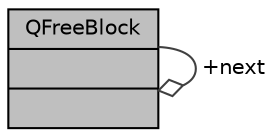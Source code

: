 digraph "QFreeBlock"
{
 // LATEX_PDF_SIZE
  edge [fontname="Helvetica",fontsize="10",labelfontname="Helvetica",labelfontsize="10"];
  node [fontname="Helvetica",fontsize="10",shape=record];
  Node1 [label="{QFreeBlock\n||}",height=0.2,width=0.4,color="black", fillcolor="grey75", style="filled", fontcolor="black",tooltip="structure representing a free block in the Native QF Memory Pool"];
  Node1 -> Node1 [color="grey25",fontsize="10",style="solid",label=" +next" ,arrowhead="odiamond",fontname="Helvetica"];
}
